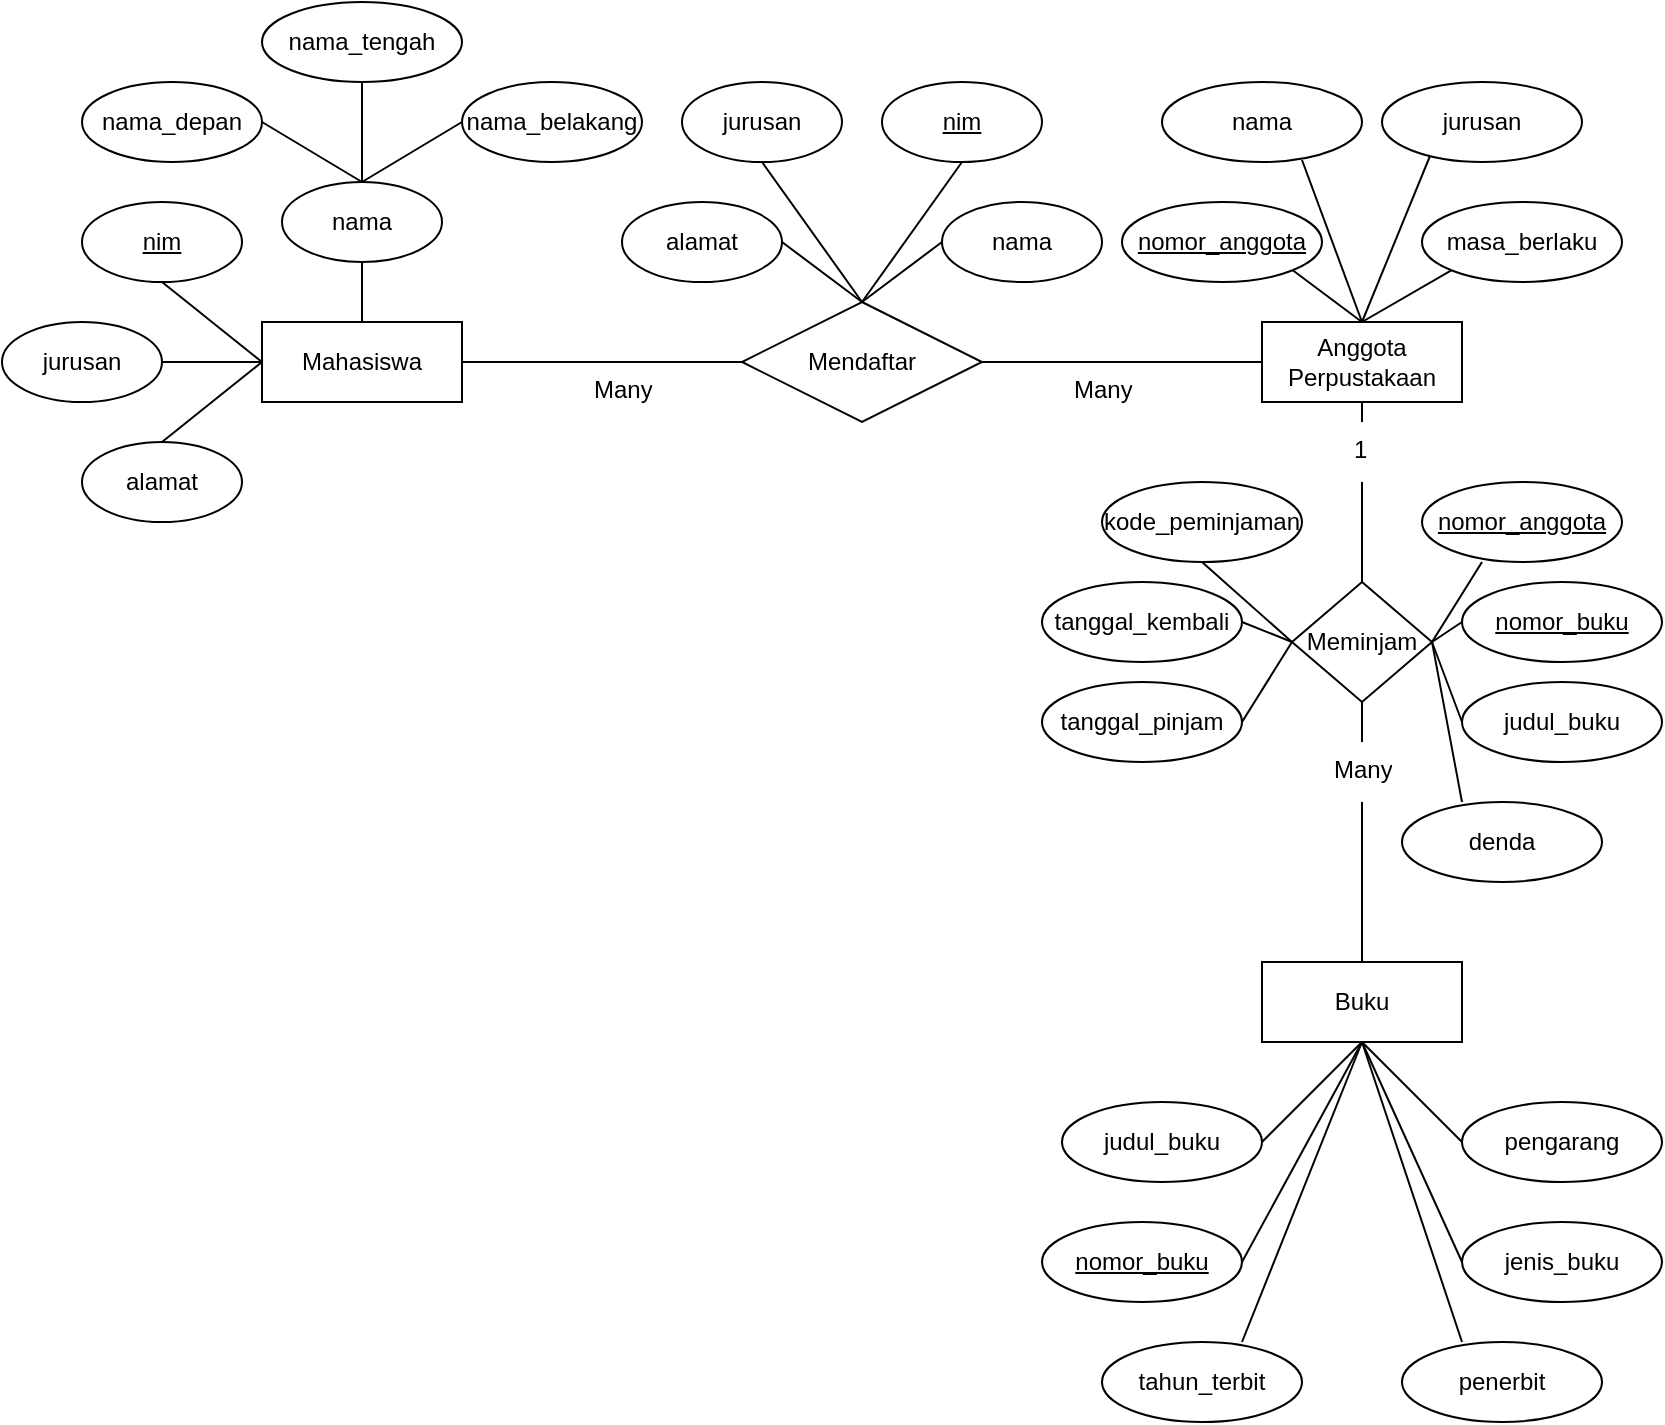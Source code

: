 <mxfile version="24.7.6">
  <diagram name="Page-1" id="tgSzx7rygsAwD6mG4pcG">
    <mxGraphModel dx="954" dy="592" grid="1" gridSize="10" guides="1" tooltips="1" connect="1" arrows="1" fold="1" page="1" pageScale="1" pageWidth="850" pageHeight="1100" math="0" shadow="0">
      <root>
        <mxCell id="0" />
        <mxCell id="1" parent="0" />
        <mxCell id="wu7tq_bSAGTbhhOnplei-12" value="Mahasiswa" style="whiteSpace=wrap;html=1;align=center;" vertex="1" parent="1">
          <mxGeometry x="140" y="280" width="100" height="40" as="geometry" />
        </mxCell>
        <mxCell id="wu7tq_bSAGTbhhOnplei-13" value="Anggota&lt;div&gt;Perpustakaan&lt;/div&gt;" style="whiteSpace=wrap;html=1;align=center;" vertex="1" parent="1">
          <mxGeometry x="640" y="280" width="100" height="40" as="geometry" />
        </mxCell>
        <mxCell id="wu7tq_bSAGTbhhOnplei-14" value="Mendaftar" style="shape=rhombus;perimeter=rhombusPerimeter;whiteSpace=wrap;html=1;align=center;" vertex="1" parent="1">
          <mxGeometry x="380" y="270" width="120" height="60" as="geometry" />
        </mxCell>
        <mxCell id="wu7tq_bSAGTbhhOnplei-16" value="" style="endArrow=none;html=1;rounded=0;entryX=0;entryY=0.5;entryDx=0;entryDy=0;exitX=1;exitY=0.5;exitDx=0;exitDy=0;" edge="1" parent="1" source="wu7tq_bSAGTbhhOnplei-14" target="wu7tq_bSAGTbhhOnplei-13">
          <mxGeometry relative="1" as="geometry">
            <mxPoint x="340" y="310" as="sourcePoint" />
            <mxPoint x="560" y="300" as="targetPoint" />
          </mxGeometry>
        </mxCell>
        <mxCell id="wu7tq_bSAGTbhhOnplei-17" value="alamat" style="ellipse;whiteSpace=wrap;html=1;align=center;" vertex="1" parent="1">
          <mxGeometry x="50" y="340" width="80" height="40" as="geometry" />
        </mxCell>
        <mxCell id="wu7tq_bSAGTbhhOnplei-19" value="jurusan" style="ellipse;whiteSpace=wrap;html=1;align=center;" vertex="1" parent="1">
          <mxGeometry x="10" y="280" width="80" height="40" as="geometry" />
        </mxCell>
        <mxCell id="wu7tq_bSAGTbhhOnplei-20" value="nim" style="ellipse;whiteSpace=wrap;html=1;align=center;fontStyle=4;" vertex="1" parent="1">
          <mxGeometry x="50" y="220" width="80" height="40" as="geometry" />
        </mxCell>
        <mxCell id="wu7tq_bSAGTbhhOnplei-21" value="" style="endArrow=none;html=1;rounded=0;exitX=0;exitY=0.5;exitDx=0;exitDy=0;entryX=0.5;entryY=0;entryDx=0;entryDy=0;" edge="1" parent="1" source="wu7tq_bSAGTbhhOnplei-12" target="wu7tq_bSAGTbhhOnplei-17">
          <mxGeometry relative="1" as="geometry">
            <mxPoint x="340" y="310" as="sourcePoint" />
            <mxPoint x="500" y="310" as="targetPoint" />
          </mxGeometry>
        </mxCell>
        <mxCell id="wu7tq_bSAGTbhhOnplei-22" value="" style="endArrow=none;html=1;rounded=0;exitX=1;exitY=0.5;exitDx=0;exitDy=0;entryX=0;entryY=0.5;entryDx=0;entryDy=0;" edge="1" parent="1" source="wu7tq_bSAGTbhhOnplei-19" target="wu7tq_bSAGTbhhOnplei-12">
          <mxGeometry relative="1" as="geometry">
            <mxPoint x="340" y="310" as="sourcePoint" />
            <mxPoint x="150" y="290" as="targetPoint" />
          </mxGeometry>
        </mxCell>
        <mxCell id="wu7tq_bSAGTbhhOnplei-23" value="" style="endArrow=none;html=1;rounded=0;exitX=0.5;exitY=1;exitDx=0;exitDy=0;entryX=0;entryY=0.5;entryDx=0;entryDy=0;" edge="1" parent="1" source="wu7tq_bSAGTbhhOnplei-20" target="wu7tq_bSAGTbhhOnplei-12">
          <mxGeometry relative="1" as="geometry">
            <mxPoint x="340" y="310" as="sourcePoint" />
            <mxPoint x="500" y="310" as="targetPoint" />
          </mxGeometry>
        </mxCell>
        <mxCell id="wu7tq_bSAGTbhhOnplei-24" value="nama" style="ellipse;whiteSpace=wrap;html=1;align=center;" vertex="1" parent="1">
          <mxGeometry x="150" y="210" width="80" height="40" as="geometry" />
        </mxCell>
        <mxCell id="wu7tq_bSAGTbhhOnplei-25" value="" style="endArrow=none;html=1;rounded=0;exitX=0.5;exitY=1;exitDx=0;exitDy=0;entryX=0.5;entryY=0;entryDx=0;entryDy=0;" edge="1" parent="1" source="wu7tq_bSAGTbhhOnplei-24" target="wu7tq_bSAGTbhhOnplei-12">
          <mxGeometry relative="1" as="geometry">
            <mxPoint x="340" y="310" as="sourcePoint" />
            <mxPoint x="500" y="310" as="targetPoint" />
          </mxGeometry>
        </mxCell>
        <mxCell id="wu7tq_bSAGTbhhOnplei-26" value="nama_depan" style="ellipse;whiteSpace=wrap;html=1;align=center;" vertex="1" parent="1">
          <mxGeometry x="50" y="160" width="90" height="40" as="geometry" />
        </mxCell>
        <mxCell id="wu7tq_bSAGTbhhOnplei-29" value="nama_tengah" style="ellipse;whiteSpace=wrap;html=1;align=center;" vertex="1" parent="1">
          <mxGeometry x="140" y="120" width="100" height="40" as="geometry" />
        </mxCell>
        <mxCell id="wu7tq_bSAGTbhhOnplei-30" value="" style="endArrow=none;html=1;rounded=0;exitX=0.5;exitY=0;exitDx=0;exitDy=0;entryX=0.5;entryY=1;entryDx=0;entryDy=0;" edge="1" parent="1" source="wu7tq_bSAGTbhhOnplei-24" target="wu7tq_bSAGTbhhOnplei-29">
          <mxGeometry relative="1" as="geometry">
            <mxPoint x="340" y="310" as="sourcePoint" />
            <mxPoint x="500" y="310" as="targetPoint" />
          </mxGeometry>
        </mxCell>
        <mxCell id="wu7tq_bSAGTbhhOnplei-31" value="" style="endArrow=none;html=1;rounded=0;exitX=1;exitY=0.5;exitDx=0;exitDy=0;entryX=0.5;entryY=0;entryDx=0;entryDy=0;" edge="1" parent="1" source="wu7tq_bSAGTbhhOnplei-26" target="wu7tq_bSAGTbhhOnplei-24">
          <mxGeometry relative="1" as="geometry">
            <mxPoint x="340" y="310" as="sourcePoint" />
            <mxPoint x="330" y="270" as="targetPoint" />
          </mxGeometry>
        </mxCell>
        <mxCell id="wu7tq_bSAGTbhhOnplei-32" value="" style="endArrow=none;html=1;rounded=0;exitX=1;exitY=0.5;exitDx=0;exitDy=0;entryX=0;entryY=0.5;entryDx=0;entryDy=0;" edge="1" parent="1" source="wu7tq_bSAGTbhhOnplei-12" target="wu7tq_bSAGTbhhOnplei-14">
          <mxGeometry relative="1" as="geometry">
            <mxPoint x="340" y="310" as="sourcePoint" />
            <mxPoint x="500" y="310" as="targetPoint" />
          </mxGeometry>
        </mxCell>
        <mxCell id="wu7tq_bSAGTbhhOnplei-33" value="" style="endArrow=none;html=1;rounded=0;exitX=0.5;exitY=0;exitDx=0;exitDy=0;entryX=0;entryY=0.5;entryDx=0;entryDy=0;" edge="1" parent="1" source="wu7tq_bSAGTbhhOnplei-24" target="wu7tq_bSAGTbhhOnplei-36">
          <mxGeometry relative="1" as="geometry">
            <mxPoint x="340" y="310" as="sourcePoint" />
            <mxPoint x="250" y="200" as="targetPoint" />
          </mxGeometry>
        </mxCell>
        <mxCell id="wu7tq_bSAGTbhhOnplei-36" value="nama_belakang" style="ellipse;whiteSpace=wrap;html=1;align=center;" vertex="1" parent="1">
          <mxGeometry x="240" y="160" width="90" height="40" as="geometry" />
        </mxCell>
        <mxCell id="wu7tq_bSAGTbhhOnplei-38" value="alamat" style="ellipse;whiteSpace=wrap;html=1;align=center;" vertex="1" parent="1">
          <mxGeometry x="320" y="220" width="80" height="40" as="geometry" />
        </mxCell>
        <mxCell id="wu7tq_bSAGTbhhOnplei-39" value="jurusan" style="ellipse;whiteSpace=wrap;html=1;align=center;" vertex="1" parent="1">
          <mxGeometry x="350" y="160" width="80" height="40" as="geometry" />
        </mxCell>
        <mxCell id="wu7tq_bSAGTbhhOnplei-40" value="nim" style="ellipse;whiteSpace=wrap;html=1;align=center;fontStyle=4;" vertex="1" parent="1">
          <mxGeometry x="450" y="160" width="80" height="40" as="geometry" />
        </mxCell>
        <mxCell id="wu7tq_bSAGTbhhOnplei-41" value="nama" style="ellipse;whiteSpace=wrap;html=1;align=center;" vertex="1" parent="1">
          <mxGeometry x="480" y="220" width="80" height="40" as="geometry" />
        </mxCell>
        <mxCell id="wu7tq_bSAGTbhhOnplei-42" value="" style="endArrow=none;html=1;rounded=0;exitX=1;exitY=0.5;exitDx=0;exitDy=0;entryX=0.5;entryY=0;entryDx=0;entryDy=0;" edge="1" parent="1" source="wu7tq_bSAGTbhhOnplei-38" target="wu7tq_bSAGTbhhOnplei-14">
          <mxGeometry relative="1" as="geometry">
            <mxPoint x="400" y="310" as="sourcePoint" />
            <mxPoint x="560" y="310" as="targetPoint" />
          </mxGeometry>
        </mxCell>
        <mxCell id="wu7tq_bSAGTbhhOnplei-43" value="" style="endArrow=none;html=1;rounded=0;exitX=0.5;exitY=1;exitDx=0;exitDy=0;entryX=0.5;entryY=0;entryDx=0;entryDy=0;" edge="1" parent="1" source="wu7tq_bSAGTbhhOnplei-39" target="wu7tq_bSAGTbhhOnplei-14">
          <mxGeometry relative="1" as="geometry">
            <mxPoint x="400" y="310" as="sourcePoint" />
            <mxPoint x="560" y="310" as="targetPoint" />
          </mxGeometry>
        </mxCell>
        <mxCell id="wu7tq_bSAGTbhhOnplei-44" value="" style="endArrow=none;html=1;rounded=0;exitX=0.5;exitY=1;exitDx=0;exitDy=0;entryX=0.5;entryY=0;entryDx=0;entryDy=0;" edge="1" parent="1" source="wu7tq_bSAGTbhhOnplei-40" target="wu7tq_bSAGTbhhOnplei-14">
          <mxGeometry relative="1" as="geometry">
            <mxPoint x="400" y="310" as="sourcePoint" />
            <mxPoint x="480" y="270" as="targetPoint" />
          </mxGeometry>
        </mxCell>
        <mxCell id="wu7tq_bSAGTbhhOnplei-45" value="" style="endArrow=none;html=1;rounded=0;exitX=0.5;exitY=0;exitDx=0;exitDy=0;entryX=0;entryY=0.5;entryDx=0;entryDy=0;" edge="1" parent="1" source="wu7tq_bSAGTbhhOnplei-14" target="wu7tq_bSAGTbhhOnplei-41">
          <mxGeometry relative="1" as="geometry">
            <mxPoint x="400" y="310" as="sourcePoint" />
            <mxPoint x="560" y="310" as="targetPoint" />
          </mxGeometry>
        </mxCell>
        <mxCell id="wu7tq_bSAGTbhhOnplei-48" value="nomor_anggota" style="ellipse;whiteSpace=wrap;html=1;align=center;fontStyle=4;" vertex="1" parent="1">
          <mxGeometry x="570" y="220" width="100" height="40" as="geometry" />
        </mxCell>
        <mxCell id="wu7tq_bSAGTbhhOnplei-50" value="jurusan" style="ellipse;whiteSpace=wrap;html=1;align=center;" vertex="1" parent="1">
          <mxGeometry x="700" y="160" width="100" height="40" as="geometry" />
        </mxCell>
        <mxCell id="wu7tq_bSAGTbhhOnplei-51" value="nama" style="ellipse;whiteSpace=wrap;html=1;align=center;" vertex="1" parent="1">
          <mxGeometry x="590" y="160" width="100" height="40" as="geometry" />
        </mxCell>
        <mxCell id="wu7tq_bSAGTbhhOnplei-52" value="masa_berlaku" style="ellipse;whiteSpace=wrap;html=1;align=center;" vertex="1" parent="1">
          <mxGeometry x="720" y="220" width="100" height="40" as="geometry" />
        </mxCell>
        <mxCell id="wu7tq_bSAGTbhhOnplei-53" value="" style="endArrow=none;html=1;rounded=0;exitX=1;exitY=1;exitDx=0;exitDy=0;entryX=0.5;entryY=0;entryDx=0;entryDy=0;" edge="1" parent="1" source="wu7tq_bSAGTbhhOnplei-48" target="wu7tq_bSAGTbhhOnplei-13">
          <mxGeometry relative="1" as="geometry">
            <mxPoint x="530" y="310" as="sourcePoint" />
            <mxPoint x="690" y="310" as="targetPoint" />
          </mxGeometry>
        </mxCell>
        <mxCell id="wu7tq_bSAGTbhhOnplei-54" value="" style="endArrow=none;html=1;rounded=0;exitX=0.7;exitY=0.975;exitDx=0;exitDy=0;exitPerimeter=0;entryX=0.5;entryY=0;entryDx=0;entryDy=0;" edge="1" parent="1" source="wu7tq_bSAGTbhhOnplei-51" target="wu7tq_bSAGTbhhOnplei-13">
          <mxGeometry relative="1" as="geometry">
            <mxPoint x="530" y="310" as="sourcePoint" />
            <mxPoint x="710" y="270" as="targetPoint" />
          </mxGeometry>
        </mxCell>
        <mxCell id="wu7tq_bSAGTbhhOnplei-56" value="" style="endArrow=none;html=1;rounded=0;entryX=0.5;entryY=0;entryDx=0;entryDy=0;exitX=0.24;exitY=0.925;exitDx=0;exitDy=0;exitPerimeter=0;" edge="1" parent="1" source="wu7tq_bSAGTbhhOnplei-50" target="wu7tq_bSAGTbhhOnplei-13">
          <mxGeometry relative="1" as="geometry">
            <mxPoint x="710" y="210" as="sourcePoint" />
            <mxPoint x="690" y="310" as="targetPoint" />
          </mxGeometry>
        </mxCell>
        <mxCell id="wu7tq_bSAGTbhhOnplei-57" value="" style="endArrow=none;html=1;rounded=0;exitX=0.5;exitY=0;exitDx=0;exitDy=0;entryX=0;entryY=1;entryDx=0;entryDy=0;" edge="1" parent="1" source="wu7tq_bSAGTbhhOnplei-13" target="wu7tq_bSAGTbhhOnplei-52">
          <mxGeometry relative="1" as="geometry">
            <mxPoint x="530" y="310" as="sourcePoint" />
            <mxPoint x="720" y="260" as="targetPoint" />
          </mxGeometry>
        </mxCell>
        <mxCell id="wu7tq_bSAGTbhhOnplei-58" value="kode_peminjaman" style="ellipse;whiteSpace=wrap;html=1;align=center;" vertex="1" parent="1">
          <mxGeometry x="560" y="360" width="100" height="40" as="geometry" />
        </mxCell>
        <mxCell id="wu7tq_bSAGTbhhOnplei-59" value="nomor_anggota" style="ellipse;whiteSpace=wrap;html=1;align=center;fontStyle=4;" vertex="1" parent="1">
          <mxGeometry x="720" y="360" width="100" height="40" as="geometry" />
        </mxCell>
        <mxCell id="wu7tq_bSAGTbhhOnplei-62" value="tanggal_kembali" style="ellipse;whiteSpace=wrap;html=1;align=center;" vertex="1" parent="1">
          <mxGeometry x="530" y="410" width="100" height="40" as="geometry" />
        </mxCell>
        <mxCell id="wu7tq_bSAGTbhhOnplei-63" value="nomor_buku" style="ellipse;whiteSpace=wrap;html=1;align=center;fontStyle=4;" vertex="1" parent="1">
          <mxGeometry x="740" y="410" width="100" height="40" as="geometry" />
        </mxCell>
        <mxCell id="wu7tq_bSAGTbhhOnplei-64" value="tanggal_pinjam" style="ellipse;whiteSpace=wrap;html=1;align=center;" vertex="1" parent="1">
          <mxGeometry x="530" y="460" width="100" height="40" as="geometry" />
        </mxCell>
        <mxCell id="wu7tq_bSAGTbhhOnplei-65" value="judul_buku" style="ellipse;whiteSpace=wrap;html=1;align=center;" vertex="1" parent="1">
          <mxGeometry x="740" y="460" width="100" height="40" as="geometry" />
        </mxCell>
        <mxCell id="wu7tq_bSAGTbhhOnplei-66" value="denda" style="ellipse;whiteSpace=wrap;html=1;align=center;" vertex="1" parent="1">
          <mxGeometry x="710" y="520" width="100" height="40" as="geometry" />
        </mxCell>
        <mxCell id="wu7tq_bSAGTbhhOnplei-67" value="Meminjam" style="shape=rhombus;perimeter=rhombusPerimeter;whiteSpace=wrap;html=1;align=center;" vertex="1" parent="1">
          <mxGeometry x="655" y="410" width="70" height="60" as="geometry" />
        </mxCell>
        <mxCell id="wu7tq_bSAGTbhhOnplei-68" value="" style="endArrow=none;html=1;rounded=0;exitX=0.5;exitY=1;exitDx=0;exitDy=0;entryX=0;entryY=0.5;entryDx=0;entryDy=0;" edge="1" parent="1" source="wu7tq_bSAGTbhhOnplei-58" target="wu7tq_bSAGTbhhOnplei-67">
          <mxGeometry relative="1" as="geometry">
            <mxPoint x="530" y="410" as="sourcePoint" />
            <mxPoint x="690" y="410" as="targetPoint" />
          </mxGeometry>
        </mxCell>
        <mxCell id="wu7tq_bSAGTbhhOnplei-69" value="" style="endArrow=none;html=1;rounded=0;exitX=1;exitY=0.5;exitDx=0;exitDy=0;entryX=0;entryY=0.5;entryDx=0;entryDy=0;" edge="1" parent="1" source="wu7tq_bSAGTbhhOnplei-62" target="wu7tq_bSAGTbhhOnplei-67">
          <mxGeometry relative="1" as="geometry">
            <mxPoint x="530" y="410" as="sourcePoint" />
            <mxPoint x="690" y="410" as="targetPoint" />
          </mxGeometry>
        </mxCell>
        <mxCell id="wu7tq_bSAGTbhhOnplei-70" value="" style="endArrow=none;html=1;rounded=0;exitX=1;exitY=0.5;exitDx=0;exitDy=0;entryX=0;entryY=0.5;entryDx=0;entryDy=0;" edge="1" parent="1" source="wu7tq_bSAGTbhhOnplei-64" target="wu7tq_bSAGTbhhOnplei-67">
          <mxGeometry relative="1" as="geometry">
            <mxPoint x="530" y="410" as="sourcePoint" />
            <mxPoint x="650" y="510" as="targetPoint" />
          </mxGeometry>
        </mxCell>
        <mxCell id="wu7tq_bSAGTbhhOnplei-71" value="" style="endArrow=none;html=1;rounded=0;exitX=0.3;exitY=1;exitDx=0;exitDy=0;entryX=1;entryY=0.5;entryDx=0;entryDy=0;exitPerimeter=0;" edge="1" parent="1" source="wu7tq_bSAGTbhhOnplei-59" target="wu7tq_bSAGTbhhOnplei-67">
          <mxGeometry relative="1" as="geometry">
            <mxPoint x="530" y="410" as="sourcePoint" />
            <mxPoint x="690" y="410" as="targetPoint" />
          </mxGeometry>
        </mxCell>
        <mxCell id="wu7tq_bSAGTbhhOnplei-72" value="" style="endArrow=none;html=1;rounded=0;exitX=1;exitY=0.5;exitDx=0;exitDy=0;entryX=0;entryY=0.5;entryDx=0;entryDy=0;" edge="1" parent="1" source="wu7tq_bSAGTbhhOnplei-67" target="wu7tq_bSAGTbhhOnplei-63">
          <mxGeometry relative="1" as="geometry">
            <mxPoint x="530" y="410" as="sourcePoint" />
            <mxPoint x="690" y="410" as="targetPoint" />
          </mxGeometry>
        </mxCell>
        <mxCell id="wu7tq_bSAGTbhhOnplei-73" value="" style="endArrow=none;html=1;rounded=0;exitX=1;exitY=0.5;exitDx=0;exitDy=0;" edge="1" parent="1" source="wu7tq_bSAGTbhhOnplei-67">
          <mxGeometry relative="1" as="geometry">
            <mxPoint x="530" y="410" as="sourcePoint" />
            <mxPoint x="740" y="480" as="targetPoint" />
          </mxGeometry>
        </mxCell>
        <mxCell id="wu7tq_bSAGTbhhOnplei-74" value="" style="endArrow=none;html=1;rounded=0;exitX=1;exitY=0.5;exitDx=0;exitDy=0;entryX=0.3;entryY=0;entryDx=0;entryDy=0;entryPerimeter=0;" edge="1" parent="1" source="wu7tq_bSAGTbhhOnplei-67" target="wu7tq_bSAGTbhhOnplei-66">
          <mxGeometry relative="1" as="geometry">
            <mxPoint x="530" y="410" as="sourcePoint" />
            <mxPoint x="690" y="410" as="targetPoint" />
          </mxGeometry>
        </mxCell>
        <mxCell id="wu7tq_bSAGTbhhOnplei-75" value="" style="endArrow=none;html=1;rounded=0;exitX=0.5;exitY=1;exitDx=0;exitDy=0;entryX=0.5;entryY=0;entryDx=0;entryDy=0;" edge="1" parent="1" source="wu7tq_bSAGTbhhOnplei-96" target="wu7tq_bSAGTbhhOnplei-67">
          <mxGeometry relative="1" as="geometry">
            <mxPoint x="530" y="410" as="sourcePoint" />
            <mxPoint x="690" y="410" as="targetPoint" />
          </mxGeometry>
        </mxCell>
        <mxCell id="wu7tq_bSAGTbhhOnplei-76" value="Buku" style="whiteSpace=wrap;html=1;align=center;" vertex="1" parent="1">
          <mxGeometry x="640" y="600" width="100" height="40" as="geometry" />
        </mxCell>
        <mxCell id="wu7tq_bSAGTbhhOnplei-77" value="" style="endArrow=none;html=1;rounded=0;exitX=0.5;exitY=1;exitDx=0;exitDy=0;entryX=0.5;entryY=0;entryDx=0;entryDy=0;" edge="1" parent="1" source="wu7tq_bSAGTbhhOnplei-94" target="wu7tq_bSAGTbhhOnplei-76">
          <mxGeometry relative="1" as="geometry">
            <mxPoint x="530" y="710" as="sourcePoint" />
            <mxPoint x="690" y="710" as="targetPoint" />
          </mxGeometry>
        </mxCell>
        <mxCell id="wu7tq_bSAGTbhhOnplei-78" value="judul_buku" style="ellipse;whiteSpace=wrap;html=1;align=center;" vertex="1" parent="1">
          <mxGeometry x="540" y="670" width="100" height="40" as="geometry" />
        </mxCell>
        <mxCell id="wu7tq_bSAGTbhhOnplei-79" value="nomor_buku" style="ellipse;whiteSpace=wrap;html=1;align=center;fontStyle=4;" vertex="1" parent="1">
          <mxGeometry x="530" y="730" width="100" height="40" as="geometry" />
        </mxCell>
        <mxCell id="wu7tq_bSAGTbhhOnplei-80" value="tahun_terbit" style="ellipse;whiteSpace=wrap;html=1;align=center;" vertex="1" parent="1">
          <mxGeometry x="560" y="790" width="100" height="40" as="geometry" />
        </mxCell>
        <mxCell id="wu7tq_bSAGTbhhOnplei-81" value="penerbit" style="ellipse;whiteSpace=wrap;html=1;align=center;" vertex="1" parent="1">
          <mxGeometry x="710" y="790" width="100" height="40" as="geometry" />
        </mxCell>
        <mxCell id="wu7tq_bSAGTbhhOnplei-82" value="jenis_buku" style="ellipse;whiteSpace=wrap;html=1;align=center;" vertex="1" parent="1">
          <mxGeometry x="740" y="730" width="100" height="40" as="geometry" />
        </mxCell>
        <mxCell id="wu7tq_bSAGTbhhOnplei-83" value="pengarang" style="ellipse;whiteSpace=wrap;html=1;align=center;" vertex="1" parent="1">
          <mxGeometry x="740" y="670" width="100" height="40" as="geometry" />
        </mxCell>
        <mxCell id="wu7tq_bSAGTbhhOnplei-84" value="" style="endArrow=none;html=1;rounded=0;entryX=0.5;entryY=1;entryDx=0;entryDy=0;exitX=1;exitY=0.5;exitDx=0;exitDy=0;" edge="1" parent="1" source="wu7tq_bSAGTbhhOnplei-78" target="wu7tq_bSAGTbhhOnplei-76">
          <mxGeometry relative="1" as="geometry">
            <mxPoint x="530" y="610" as="sourcePoint" />
            <mxPoint x="690" y="610" as="targetPoint" />
          </mxGeometry>
        </mxCell>
        <mxCell id="wu7tq_bSAGTbhhOnplei-85" value="" style="endArrow=none;html=1;rounded=0;entryX=0.5;entryY=1;entryDx=0;entryDy=0;exitX=0;exitY=0.5;exitDx=0;exitDy=0;" edge="1" parent="1" source="wu7tq_bSAGTbhhOnplei-83" target="wu7tq_bSAGTbhhOnplei-76">
          <mxGeometry relative="1" as="geometry">
            <mxPoint x="530" y="610" as="sourcePoint" />
            <mxPoint x="690" y="610" as="targetPoint" />
          </mxGeometry>
        </mxCell>
        <mxCell id="wu7tq_bSAGTbhhOnplei-86" value="" style="endArrow=none;html=1;rounded=0;entryX=0.5;entryY=1;entryDx=0;entryDy=0;exitX=1;exitY=0.5;exitDx=0;exitDy=0;" edge="1" parent="1" source="wu7tq_bSAGTbhhOnplei-79" target="wu7tq_bSAGTbhhOnplei-76">
          <mxGeometry relative="1" as="geometry">
            <mxPoint x="530" y="610" as="sourcePoint" />
            <mxPoint x="690" y="610" as="targetPoint" />
          </mxGeometry>
        </mxCell>
        <mxCell id="wu7tq_bSAGTbhhOnplei-87" value="" style="endArrow=none;html=1;rounded=0;entryX=0.5;entryY=1;entryDx=0;entryDy=0;exitX=0;exitY=0.5;exitDx=0;exitDy=0;" edge="1" parent="1" source="wu7tq_bSAGTbhhOnplei-82" target="wu7tq_bSAGTbhhOnplei-76">
          <mxGeometry relative="1" as="geometry">
            <mxPoint x="530" y="610" as="sourcePoint" />
            <mxPoint x="690" y="610" as="targetPoint" />
          </mxGeometry>
        </mxCell>
        <mxCell id="wu7tq_bSAGTbhhOnplei-88" value="" style="endArrow=none;html=1;rounded=0;entryX=0.5;entryY=1;entryDx=0;entryDy=0;exitX=0.7;exitY=0;exitDx=0;exitDy=0;exitPerimeter=0;" edge="1" parent="1" source="wu7tq_bSAGTbhhOnplei-80" target="wu7tq_bSAGTbhhOnplei-76">
          <mxGeometry relative="1" as="geometry">
            <mxPoint x="530" y="610" as="sourcePoint" />
            <mxPoint x="690" y="610" as="targetPoint" />
          </mxGeometry>
        </mxCell>
        <mxCell id="wu7tq_bSAGTbhhOnplei-90" value="" style="endArrow=none;html=1;rounded=0;entryX=0.3;entryY=0;entryDx=0;entryDy=0;entryPerimeter=0;exitX=0.5;exitY=1;exitDx=0;exitDy=0;" edge="1" parent="1" source="wu7tq_bSAGTbhhOnplei-76" target="wu7tq_bSAGTbhhOnplei-81">
          <mxGeometry relative="1" as="geometry">
            <mxPoint x="680" y="690" as="sourcePoint" />
            <mxPoint x="690" y="610" as="targetPoint" />
          </mxGeometry>
        </mxCell>
        <mxCell id="wu7tq_bSAGTbhhOnplei-91" value="Many" style="text;strokeColor=none;fillColor=none;spacingLeft=4;spacingRight=4;overflow=hidden;rotatable=0;points=[[0,0.5],[1,0.5]];portConstraint=eastwest;fontSize=12;whiteSpace=wrap;html=1;" vertex="1" parent="1">
          <mxGeometry x="300" y="300" width="40" height="30" as="geometry" />
        </mxCell>
        <mxCell id="wu7tq_bSAGTbhhOnplei-92" value="Many" style="text;strokeColor=none;fillColor=none;spacingLeft=4;spacingRight=4;overflow=hidden;rotatable=0;points=[[0,0.5],[1,0.5]];portConstraint=eastwest;fontSize=12;whiteSpace=wrap;html=1;" vertex="1" parent="1">
          <mxGeometry x="540" y="300" width="40" height="30" as="geometry" />
        </mxCell>
        <mxCell id="wu7tq_bSAGTbhhOnplei-95" value="" style="endArrow=none;html=1;rounded=0;exitX=0.5;exitY=1;exitDx=0;exitDy=0;entryX=0.5;entryY=0;entryDx=0;entryDy=0;" edge="1" parent="1" source="wu7tq_bSAGTbhhOnplei-67" target="wu7tq_bSAGTbhhOnplei-94">
          <mxGeometry relative="1" as="geometry">
            <mxPoint x="690" y="470" as="sourcePoint" />
            <mxPoint x="690" y="600" as="targetPoint" />
          </mxGeometry>
        </mxCell>
        <mxCell id="wu7tq_bSAGTbhhOnplei-94" value="Many" style="text;strokeColor=none;fillColor=none;spacingLeft=4;spacingRight=4;overflow=hidden;rotatable=0;points=[[0,0.5],[1,0.5]];portConstraint=eastwest;fontSize=12;whiteSpace=wrap;html=1;" vertex="1" parent="1">
          <mxGeometry x="670" y="490" width="40" height="30" as="geometry" />
        </mxCell>
        <mxCell id="wu7tq_bSAGTbhhOnplei-97" value="" style="endArrow=none;html=1;rounded=0;exitX=0.5;exitY=1;exitDx=0;exitDy=0;entryX=0.5;entryY=0;entryDx=0;entryDy=0;" edge="1" parent="1" source="wu7tq_bSAGTbhhOnplei-13" target="wu7tq_bSAGTbhhOnplei-96">
          <mxGeometry relative="1" as="geometry">
            <mxPoint x="690" y="320" as="sourcePoint" />
            <mxPoint x="690" y="410" as="targetPoint" />
          </mxGeometry>
        </mxCell>
        <mxCell id="wu7tq_bSAGTbhhOnplei-96" value="&amp;nbsp; &amp;nbsp;1" style="text;strokeColor=none;fillColor=none;spacingLeft=4;spacingRight=4;overflow=hidden;rotatable=0;points=[[0,0.5],[1,0.5]];portConstraint=eastwest;fontSize=12;whiteSpace=wrap;html=1;" vertex="1" parent="1">
          <mxGeometry x="670" y="330" width="40" height="30" as="geometry" />
        </mxCell>
      </root>
    </mxGraphModel>
  </diagram>
</mxfile>
